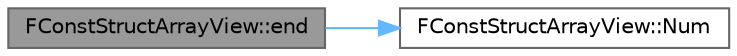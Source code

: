 digraph "FConstStructArrayView::end"
{
 // INTERACTIVE_SVG=YES
 // LATEX_PDF_SIZE
  bgcolor="transparent";
  edge [fontname=Helvetica,fontsize=10,labelfontname=Helvetica,labelfontsize=10];
  node [fontname=Helvetica,fontsize=10,shape=box,height=0.2,width=0.4];
  rankdir="LR";
  Node1 [id="Node000001",label="FConstStructArrayView::end",height=0.2,width=0.4,color="gray40", fillcolor="grey60", style="filled", fontcolor="black",tooltip=" "];
  Node1 -> Node2 [id="edge1_Node000001_Node000002",color="steelblue1",style="solid",tooltip=" "];
  Node2 [id="Node000002",label="FConstStructArrayView::Num",height=0.2,width=0.4,color="grey40", fillcolor="white", style="filled",URL="$d5/d8f/structFConstStructArrayView.html#a022288ce2634adc670198b1a788ce0e0",tooltip="Returns number of elements in array."];
}
